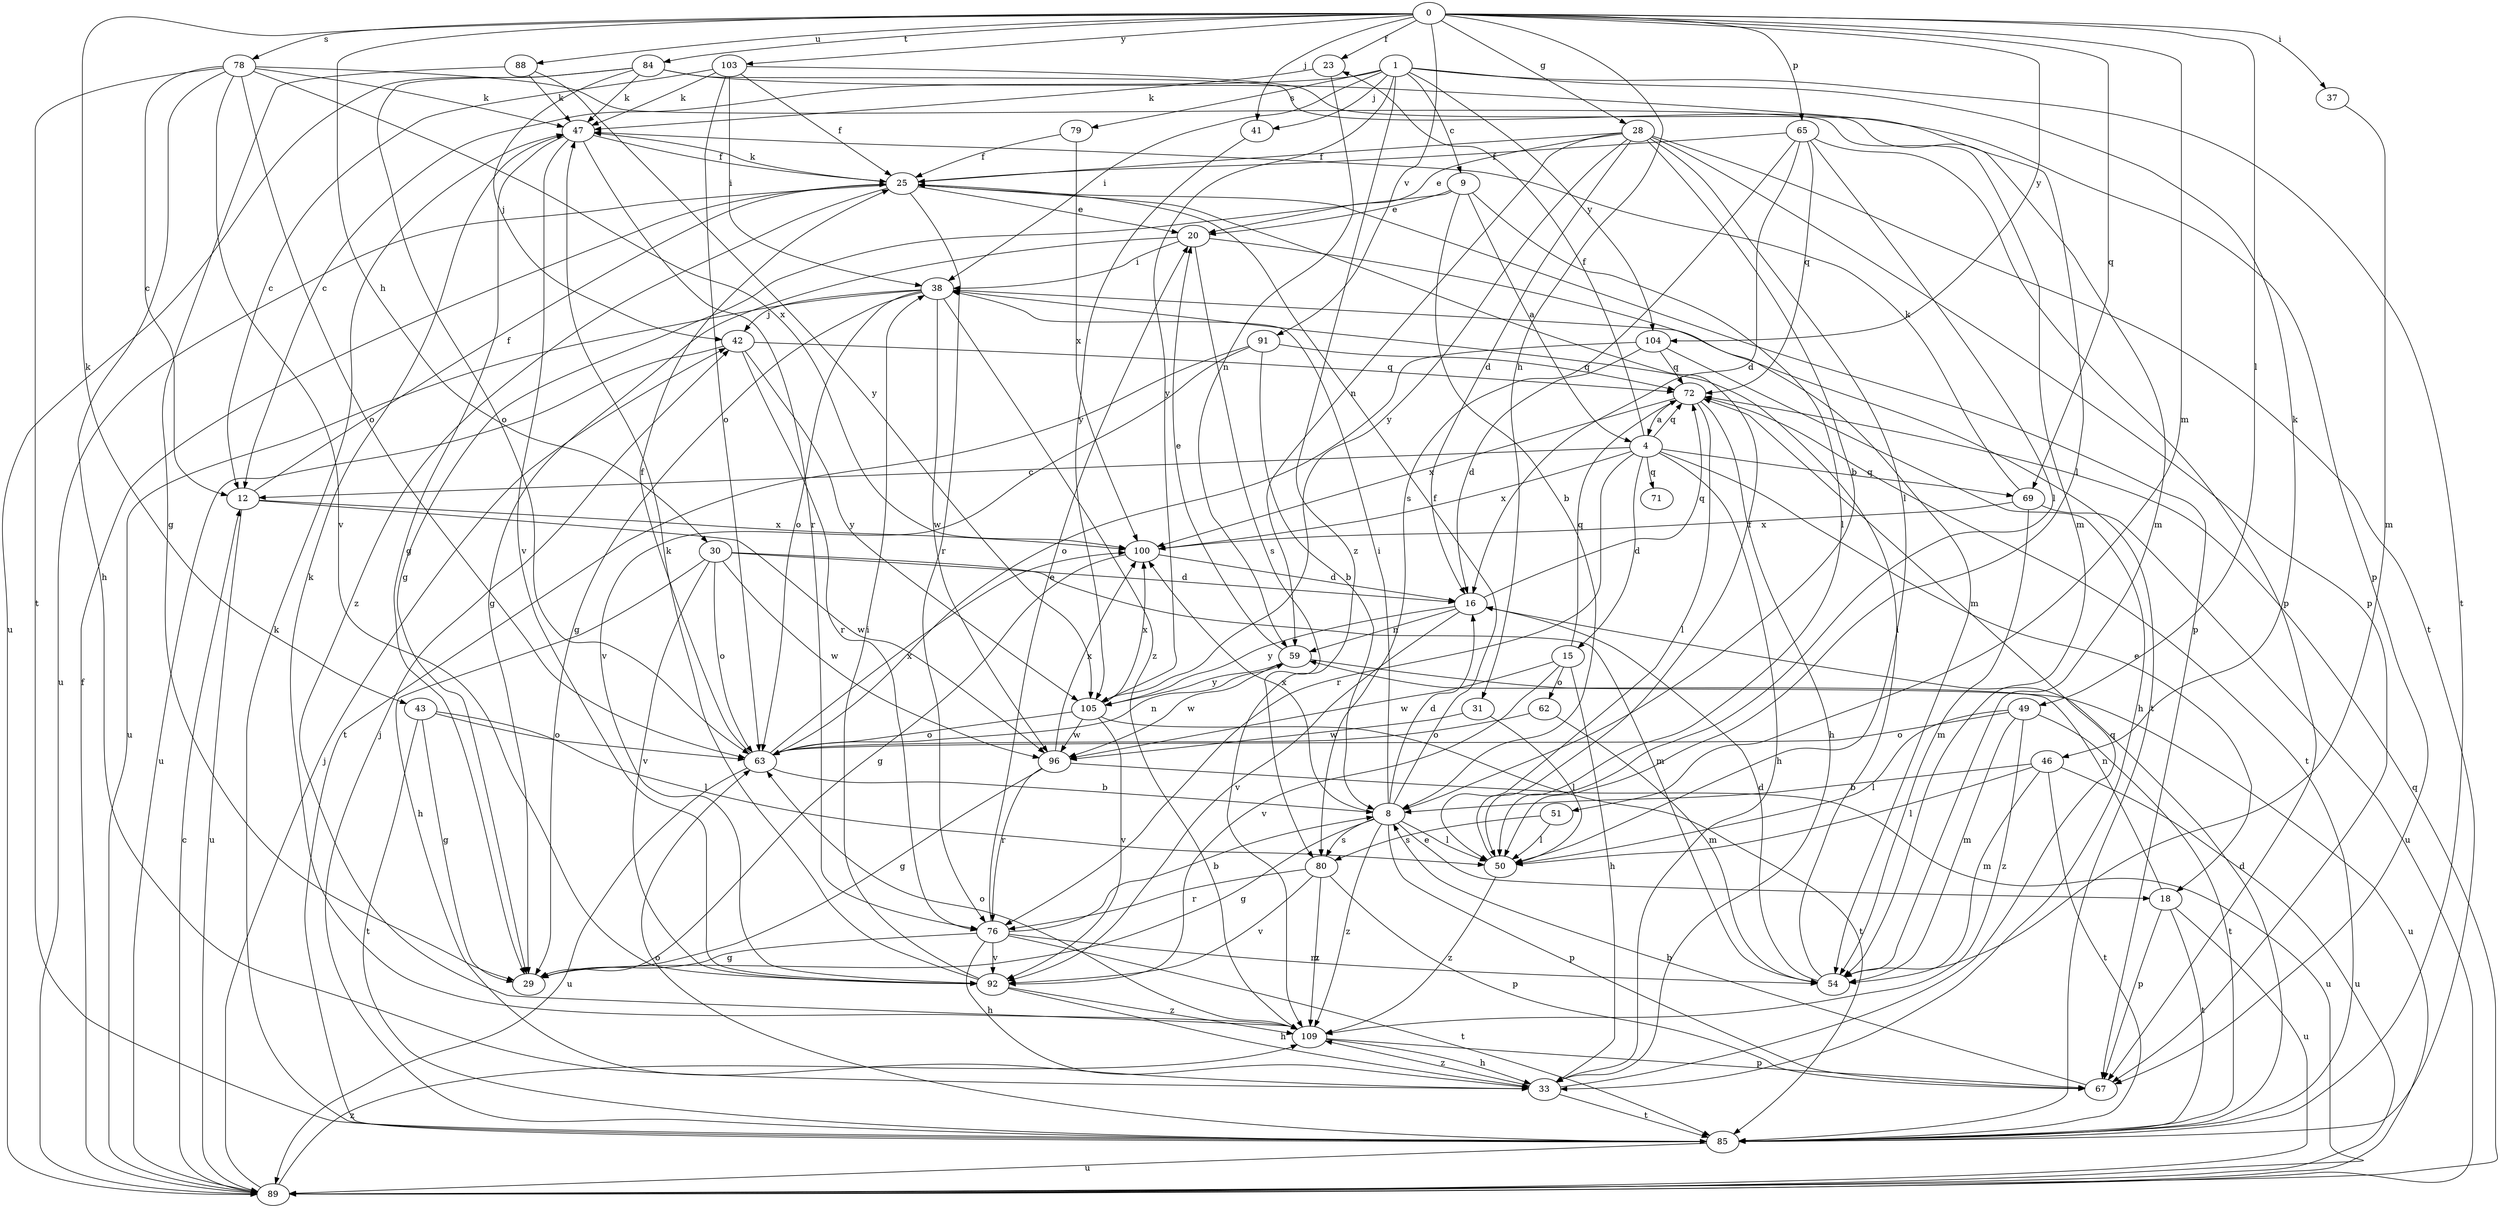 strict digraph  {
0;
1;
4;
8;
9;
12;
15;
16;
18;
20;
23;
25;
28;
29;
30;
31;
33;
37;
38;
41;
42;
43;
46;
47;
49;
50;
51;
54;
59;
62;
63;
65;
67;
69;
71;
72;
76;
78;
79;
80;
84;
85;
88;
89;
91;
92;
96;
100;
103;
104;
105;
109;
0 -> 23  [label=f];
0 -> 28  [label=g];
0 -> 30  [label=h];
0 -> 31  [label=h];
0 -> 37  [label=i];
0 -> 41  [label=j];
0 -> 43  [label=k];
0 -> 49  [label=l];
0 -> 51  [label=m];
0 -> 65  [label=p];
0 -> 69  [label=q];
0 -> 78  [label=s];
0 -> 84  [label=t];
0 -> 88  [label=u];
0 -> 91  [label=v];
0 -> 103  [label=y];
0 -> 104  [label=y];
1 -> 9  [label=c];
1 -> 12  [label=c];
1 -> 38  [label=i];
1 -> 41  [label=j];
1 -> 46  [label=k];
1 -> 79  [label=s];
1 -> 85  [label=t];
1 -> 104  [label=y];
1 -> 105  [label=y];
1 -> 109  [label=z];
4 -> 12  [label=c];
4 -> 15  [label=d];
4 -> 18  [label=e];
4 -> 23  [label=f];
4 -> 33  [label=h];
4 -> 69  [label=q];
4 -> 71  [label=q];
4 -> 72  [label=q];
4 -> 76  [label=r];
4 -> 100  [label=x];
8 -> 16  [label=d];
8 -> 18  [label=e];
8 -> 25  [label=f];
8 -> 29  [label=g];
8 -> 38  [label=i];
8 -> 50  [label=l];
8 -> 67  [label=p];
8 -> 80  [label=s];
8 -> 100  [label=x];
8 -> 109  [label=z];
9 -> 4  [label=a];
9 -> 8  [label=b];
9 -> 20  [label=e];
9 -> 29  [label=g];
9 -> 50  [label=l];
12 -> 25  [label=f];
12 -> 89  [label=u];
12 -> 96  [label=w];
12 -> 100  [label=x];
15 -> 33  [label=h];
15 -> 62  [label=o];
15 -> 72  [label=q];
15 -> 92  [label=v];
15 -> 96  [label=w];
16 -> 59  [label=n];
16 -> 72  [label=q];
16 -> 92  [label=v];
16 -> 105  [label=y];
18 -> 59  [label=n];
18 -> 67  [label=p];
18 -> 85  [label=t];
18 -> 89  [label=u];
20 -> 29  [label=g];
20 -> 38  [label=i];
20 -> 54  [label=m];
20 -> 80  [label=s];
23 -> 47  [label=k];
23 -> 59  [label=n];
25 -> 20  [label=e];
25 -> 47  [label=k];
25 -> 67  [label=p];
25 -> 76  [label=r];
25 -> 89  [label=u];
25 -> 109  [label=z];
28 -> 8  [label=b];
28 -> 16  [label=d];
28 -> 20  [label=e];
28 -> 25  [label=f];
28 -> 50  [label=l];
28 -> 59  [label=n];
28 -> 67  [label=p];
28 -> 85  [label=t];
28 -> 105  [label=y];
30 -> 16  [label=d];
30 -> 33  [label=h];
30 -> 54  [label=m];
30 -> 63  [label=o];
30 -> 92  [label=v];
30 -> 96  [label=w];
31 -> 50  [label=l];
31 -> 96  [label=w];
33 -> 72  [label=q];
33 -> 85  [label=t];
33 -> 109  [label=z];
37 -> 54  [label=m];
38 -> 29  [label=g];
38 -> 42  [label=j];
38 -> 63  [label=o];
38 -> 85  [label=t];
38 -> 89  [label=u];
38 -> 96  [label=w];
38 -> 109  [label=z];
41 -> 105  [label=y];
42 -> 72  [label=q];
42 -> 76  [label=r];
42 -> 89  [label=u];
42 -> 105  [label=y];
43 -> 29  [label=g];
43 -> 50  [label=l];
43 -> 63  [label=o];
43 -> 85  [label=t];
46 -> 8  [label=b];
46 -> 50  [label=l];
46 -> 54  [label=m];
46 -> 85  [label=t];
46 -> 89  [label=u];
47 -> 25  [label=f];
47 -> 29  [label=g];
47 -> 76  [label=r];
47 -> 92  [label=v];
49 -> 50  [label=l];
49 -> 54  [label=m];
49 -> 63  [label=o];
49 -> 85  [label=t];
49 -> 109  [label=z];
50 -> 25  [label=f];
50 -> 109  [label=z];
51 -> 50  [label=l];
51 -> 80  [label=s];
54 -> 16  [label=d];
54 -> 38  [label=i];
59 -> 20  [label=e];
59 -> 89  [label=u];
59 -> 96  [label=w];
59 -> 105  [label=y];
62 -> 54  [label=m];
62 -> 63  [label=o];
63 -> 8  [label=b];
63 -> 25  [label=f];
63 -> 59  [label=n];
63 -> 89  [label=u];
63 -> 100  [label=x];
65 -> 16  [label=d];
65 -> 25  [label=f];
65 -> 50  [label=l];
65 -> 67  [label=p];
65 -> 72  [label=q];
65 -> 80  [label=s];
67 -> 8  [label=b];
69 -> 47  [label=k];
69 -> 54  [label=m];
69 -> 89  [label=u];
69 -> 100  [label=x];
72 -> 4  [label=a];
72 -> 33  [label=h];
72 -> 50  [label=l];
72 -> 85  [label=t];
72 -> 100  [label=x];
76 -> 8  [label=b];
76 -> 20  [label=e];
76 -> 29  [label=g];
76 -> 33  [label=h];
76 -> 54  [label=m];
76 -> 85  [label=t];
76 -> 92  [label=v];
78 -> 12  [label=c];
78 -> 33  [label=h];
78 -> 47  [label=k];
78 -> 54  [label=m];
78 -> 63  [label=o];
78 -> 85  [label=t];
78 -> 92  [label=v];
78 -> 100  [label=x];
79 -> 25  [label=f];
79 -> 100  [label=x];
80 -> 67  [label=p];
80 -> 76  [label=r];
80 -> 92  [label=v];
80 -> 109  [label=z];
84 -> 42  [label=j];
84 -> 47  [label=k];
84 -> 54  [label=m];
84 -> 63  [label=o];
84 -> 67  [label=p];
84 -> 89  [label=u];
85 -> 16  [label=d];
85 -> 42  [label=j];
85 -> 47  [label=k];
85 -> 63  [label=o];
85 -> 89  [label=u];
88 -> 29  [label=g];
88 -> 47  [label=k];
88 -> 105  [label=y];
89 -> 12  [label=c];
89 -> 25  [label=f];
89 -> 42  [label=j];
89 -> 72  [label=q];
89 -> 109  [label=z];
91 -> 8  [label=b];
91 -> 72  [label=q];
91 -> 85  [label=t];
91 -> 92  [label=v];
92 -> 33  [label=h];
92 -> 38  [label=i];
92 -> 47  [label=k];
92 -> 109  [label=z];
96 -> 29  [label=g];
96 -> 76  [label=r];
96 -> 89  [label=u];
96 -> 100  [label=x];
100 -> 16  [label=d];
100 -> 29  [label=g];
103 -> 12  [label=c];
103 -> 25  [label=f];
103 -> 38  [label=i];
103 -> 47  [label=k];
103 -> 50  [label=l];
103 -> 63  [label=o];
104 -> 16  [label=d];
104 -> 33  [label=h];
104 -> 63  [label=o];
104 -> 72  [label=q];
105 -> 63  [label=o];
105 -> 85  [label=t];
105 -> 92  [label=v];
105 -> 96  [label=w];
105 -> 100  [label=x];
109 -> 33  [label=h];
109 -> 47  [label=k];
109 -> 63  [label=o];
109 -> 67  [label=p];
}

